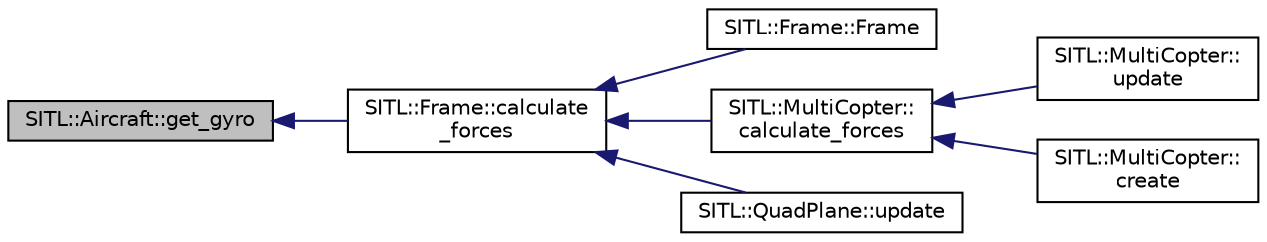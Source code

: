 digraph "SITL::Aircraft::get_gyro"
{
 // INTERACTIVE_SVG=YES
  edge [fontname="Helvetica",fontsize="10",labelfontname="Helvetica",labelfontsize="10"];
  node [fontname="Helvetica",fontsize="10",shape=record];
  rankdir="LR";
  Node1 [label="SITL::Aircraft::get_gyro",height=0.2,width=0.4,color="black", fillcolor="grey75", style="filled", fontcolor="black"];
  Node1 -> Node2 [dir="back",color="midnightblue",fontsize="10",style="solid",fontname="Helvetica"];
  Node2 [label="SITL::Frame::calculate\l_forces",height=0.2,width=0.4,color="black", fillcolor="white", style="filled",URL="$classSITL_1_1Frame.html#a87ba820ad586d329b09e18db644114a9"];
  Node2 -> Node3 [dir="back",color="midnightblue",fontsize="10",style="solid",fontname="Helvetica"];
  Node3 [label="SITL::Frame::Frame",height=0.2,width=0.4,color="black", fillcolor="white", style="filled",URL="$classSITL_1_1Frame.html#a326ecc99ce3c71ca671585884cb69b7b"];
  Node2 -> Node4 [dir="back",color="midnightblue",fontsize="10",style="solid",fontname="Helvetica"];
  Node4 [label="SITL::MultiCopter::\lcalculate_forces",height=0.2,width=0.4,color="black", fillcolor="white", style="filled",URL="$classSITL_1_1MultiCopter.html#a9694f42e1889713252a5b01312622bed"];
  Node4 -> Node5 [dir="back",color="midnightblue",fontsize="10",style="solid",fontname="Helvetica"];
  Node5 [label="SITL::MultiCopter::\lupdate",height=0.2,width=0.4,color="black", fillcolor="white", style="filled",URL="$classSITL_1_1MultiCopter.html#ad4df8bcd20625ce425cc9d73f9aa6a20"];
  Node4 -> Node6 [dir="back",color="midnightblue",fontsize="10",style="solid",fontname="Helvetica"];
  Node6 [label="SITL::MultiCopter::\lcreate",height=0.2,width=0.4,color="black", fillcolor="white", style="filled",URL="$classSITL_1_1MultiCopter.html#a9f90e1aa754f77fc472e461ec526c5a4"];
  Node2 -> Node7 [dir="back",color="midnightblue",fontsize="10",style="solid",fontname="Helvetica"];
  Node7 [label="SITL::QuadPlane::update",height=0.2,width=0.4,color="black", fillcolor="white", style="filled",URL="$classSITL_1_1QuadPlane.html#af9068f0de1894f5afc49481c869e3b6c"];
}

